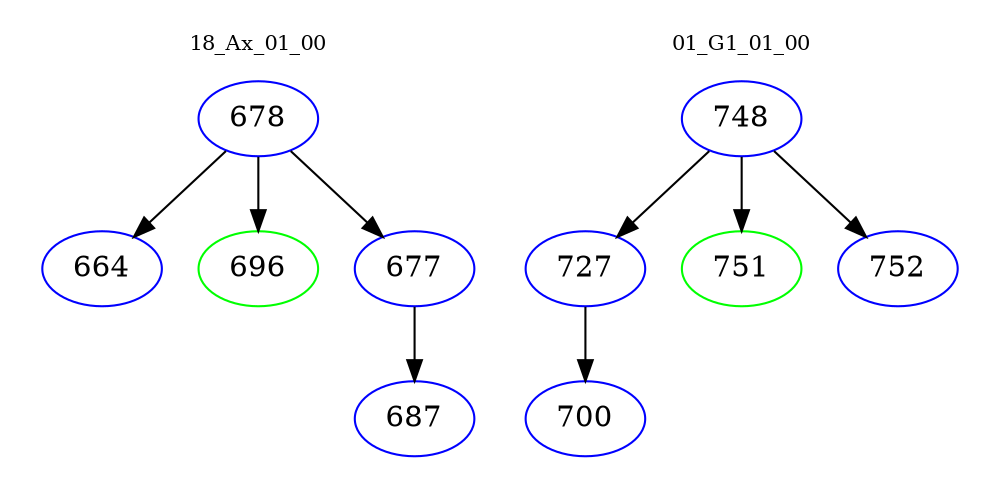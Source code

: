 digraph{
subgraph cluster_0 {
color = white
label = "18_Ax_01_00";
fontsize=10;
T0_678 [label="678", color="blue"]
T0_678 -> T0_664 [color="black"]
T0_664 [label="664", color="blue"]
T0_678 -> T0_696 [color="black"]
T0_696 [label="696", color="green"]
T0_678 -> T0_677 [color="black"]
T0_677 [label="677", color="blue"]
T0_677 -> T0_687 [color="black"]
T0_687 [label="687", color="blue"]
}
subgraph cluster_1 {
color = white
label = "01_G1_01_00";
fontsize=10;
T1_748 [label="748", color="blue"]
T1_748 -> T1_727 [color="black"]
T1_727 [label="727", color="blue"]
T1_727 -> T1_700 [color="black"]
T1_700 [label="700", color="blue"]
T1_748 -> T1_751 [color="black"]
T1_751 [label="751", color="green"]
T1_748 -> T1_752 [color="black"]
T1_752 [label="752", color="blue"]
}
}
